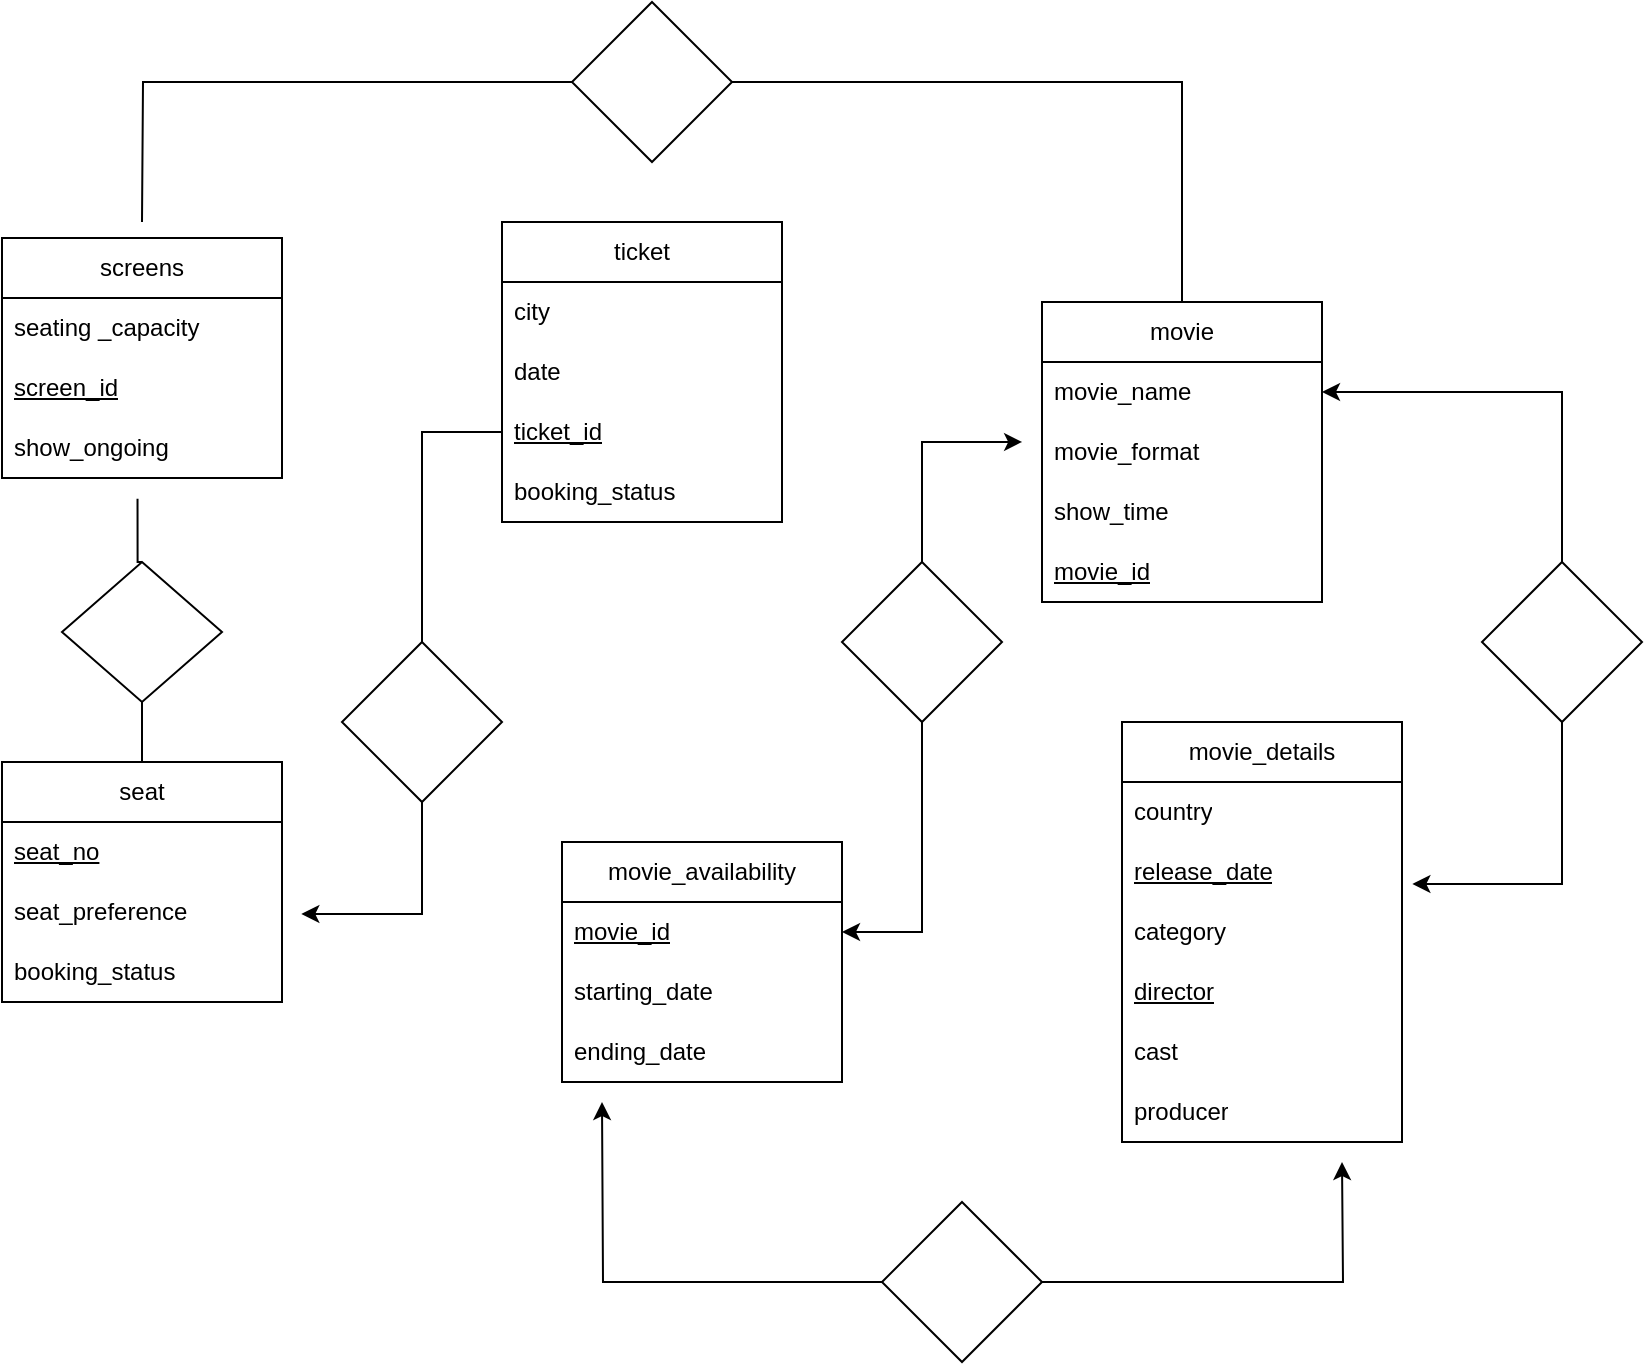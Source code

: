 <mxfile version="24.7.16">
  <diagram name="Page-1" id="lz-Kj3X48WWYEqWEGXPT">
    <mxGraphModel dx="1341" dy="1829" grid="1" gridSize="10" guides="1" tooltips="1" connect="1" arrows="1" fold="1" page="1" pageScale="1" pageWidth="850" pageHeight="1100" math="0" shadow="0">
      <root>
        <mxCell id="0" />
        <mxCell id="1" parent="0" />
        <mxCell id="VKfUIFHKv8ZAx239k128-1" value="screens" style="swimlane;fontStyle=0;childLayout=stackLayout;horizontal=1;startSize=30;horizontalStack=0;resizeParent=1;resizeParentMax=0;resizeLast=0;collapsible=1;marginBottom=0;whiteSpace=wrap;html=1;" vertex="1" parent="1">
          <mxGeometry x="60" y="108" width="140" height="120" as="geometry" />
        </mxCell>
        <mxCell id="VKfUIFHKv8ZAx239k128-3" value="seating _capacity" style="text;strokeColor=none;fillColor=none;align=left;verticalAlign=middle;spacingLeft=4;spacingRight=4;overflow=hidden;points=[[0,0.5],[1,0.5]];portConstraint=eastwest;rotatable=0;whiteSpace=wrap;html=1;" vertex="1" parent="VKfUIFHKv8ZAx239k128-1">
          <mxGeometry y="30" width="140" height="30" as="geometry" />
        </mxCell>
        <mxCell id="VKfUIFHKv8ZAx239k128-26" value="&lt;u&gt;screen_id&lt;/u&gt;" style="text;strokeColor=none;fillColor=none;align=left;verticalAlign=middle;spacingLeft=4;spacingRight=4;overflow=hidden;points=[[0,0.5],[1,0.5]];portConstraint=eastwest;rotatable=0;whiteSpace=wrap;html=1;" vertex="1" parent="VKfUIFHKv8ZAx239k128-1">
          <mxGeometry y="60" width="140" height="30" as="geometry" />
        </mxCell>
        <mxCell id="VKfUIFHKv8ZAx239k128-4" value="show_ongoing" style="text;strokeColor=none;fillColor=none;align=left;verticalAlign=middle;spacingLeft=4;spacingRight=4;overflow=hidden;points=[[0,0.5],[1,0.5]];portConstraint=eastwest;rotatable=0;whiteSpace=wrap;html=1;" vertex="1" parent="VKfUIFHKv8ZAx239k128-1">
          <mxGeometry y="90" width="140" height="30" as="geometry" />
        </mxCell>
        <mxCell id="VKfUIFHKv8ZAx239k128-5" value="movie_details" style="swimlane;fontStyle=0;childLayout=stackLayout;horizontal=1;startSize=30;horizontalStack=0;resizeParent=1;resizeParentMax=0;resizeLast=0;collapsible=1;marginBottom=0;whiteSpace=wrap;html=1;" vertex="1" parent="1">
          <mxGeometry x="620" y="350" width="140" height="210" as="geometry" />
        </mxCell>
        <mxCell id="VKfUIFHKv8ZAx239k128-6" value="country" style="text;strokeColor=none;fillColor=none;align=left;verticalAlign=middle;spacingLeft=4;spacingRight=4;overflow=hidden;points=[[0,0.5],[1,0.5]];portConstraint=eastwest;rotatable=0;whiteSpace=wrap;html=1;" vertex="1" parent="VKfUIFHKv8ZAx239k128-5">
          <mxGeometry y="30" width="140" height="30" as="geometry" />
        </mxCell>
        <mxCell id="VKfUIFHKv8ZAx239k128-7" value="&lt;u&gt;release_date&lt;/u&gt;" style="text;strokeColor=none;fillColor=none;align=left;verticalAlign=middle;spacingLeft=4;spacingRight=4;overflow=hidden;points=[[0,0.5],[1,0.5]];portConstraint=eastwest;rotatable=0;whiteSpace=wrap;html=1;" vertex="1" parent="VKfUIFHKv8ZAx239k128-5">
          <mxGeometry y="60" width="140" height="30" as="geometry" />
        </mxCell>
        <mxCell id="VKfUIFHKv8ZAx239k128-30" value="category" style="text;strokeColor=none;fillColor=none;align=left;verticalAlign=middle;spacingLeft=4;spacingRight=4;overflow=hidden;points=[[0,0.5],[1,0.5]];portConstraint=eastwest;rotatable=0;whiteSpace=wrap;html=1;" vertex="1" parent="VKfUIFHKv8ZAx239k128-5">
          <mxGeometry y="90" width="140" height="30" as="geometry" />
        </mxCell>
        <mxCell id="VKfUIFHKv8ZAx239k128-31" value="&lt;u&gt;director&lt;/u&gt;" style="text;strokeColor=none;fillColor=none;align=left;verticalAlign=middle;spacingLeft=4;spacingRight=4;overflow=hidden;points=[[0,0.5],[1,0.5]];portConstraint=eastwest;rotatable=0;whiteSpace=wrap;html=1;" vertex="1" parent="VKfUIFHKv8ZAx239k128-5">
          <mxGeometry y="120" width="140" height="30" as="geometry" />
        </mxCell>
        <mxCell id="VKfUIFHKv8ZAx239k128-32" value="cast" style="text;strokeColor=none;fillColor=none;align=left;verticalAlign=middle;spacingLeft=4;spacingRight=4;overflow=hidden;points=[[0,0.5],[1,0.5]];portConstraint=eastwest;rotatable=0;whiteSpace=wrap;html=1;" vertex="1" parent="VKfUIFHKv8ZAx239k128-5">
          <mxGeometry y="150" width="140" height="30" as="geometry" />
        </mxCell>
        <mxCell id="VKfUIFHKv8ZAx239k128-8" value="producer" style="text;strokeColor=none;fillColor=none;align=left;verticalAlign=middle;spacingLeft=4;spacingRight=4;overflow=hidden;points=[[0,0.5],[1,0.5]];portConstraint=eastwest;rotatable=0;whiteSpace=wrap;html=1;" vertex="1" parent="VKfUIFHKv8ZAx239k128-5">
          <mxGeometry y="180" width="140" height="30" as="geometry" />
        </mxCell>
        <mxCell id="VKfUIFHKv8ZAx239k128-9" value="seat" style="swimlane;fontStyle=0;childLayout=stackLayout;horizontal=1;startSize=30;horizontalStack=0;resizeParent=1;resizeParentMax=0;resizeLast=0;collapsible=1;marginBottom=0;whiteSpace=wrap;html=1;" vertex="1" parent="1">
          <mxGeometry x="60" y="370" width="140" height="120" as="geometry" />
        </mxCell>
        <mxCell id="VKfUIFHKv8ZAx239k128-10" value="&lt;u&gt;seat_no&lt;/u&gt;" style="text;strokeColor=none;fillColor=none;align=left;verticalAlign=middle;spacingLeft=4;spacingRight=4;overflow=hidden;points=[[0,0.5],[1,0.5]];portConstraint=eastwest;rotatable=0;whiteSpace=wrap;html=1;" vertex="1" parent="VKfUIFHKv8ZAx239k128-9">
          <mxGeometry y="30" width="140" height="30" as="geometry" />
        </mxCell>
        <mxCell id="VKfUIFHKv8ZAx239k128-11" value="seat_preference" style="text;strokeColor=none;fillColor=none;align=left;verticalAlign=middle;spacingLeft=4;spacingRight=4;overflow=hidden;points=[[0,0.5],[1,0.5]];portConstraint=eastwest;rotatable=0;whiteSpace=wrap;html=1;" vertex="1" parent="VKfUIFHKv8ZAx239k128-9">
          <mxGeometry y="60" width="140" height="30" as="geometry" />
        </mxCell>
        <mxCell id="VKfUIFHKv8ZAx239k128-12" value="booking_status" style="text;strokeColor=none;fillColor=none;align=left;verticalAlign=middle;spacingLeft=4;spacingRight=4;overflow=hidden;points=[[0,0.5],[1,0.5]];portConstraint=eastwest;rotatable=0;whiteSpace=wrap;html=1;" vertex="1" parent="VKfUIFHKv8ZAx239k128-9">
          <mxGeometry y="90" width="140" height="30" as="geometry" />
        </mxCell>
        <mxCell id="VKfUIFHKv8ZAx239k128-13" value="movie" style="swimlane;fontStyle=0;childLayout=stackLayout;horizontal=1;startSize=30;horizontalStack=0;resizeParent=1;resizeParentMax=0;resizeLast=0;collapsible=1;marginBottom=0;whiteSpace=wrap;html=1;" vertex="1" parent="1">
          <mxGeometry x="580" y="140" width="140" height="150" as="geometry" />
        </mxCell>
        <mxCell id="VKfUIFHKv8ZAx239k128-14" value="movie_name" style="text;strokeColor=none;fillColor=none;align=left;verticalAlign=middle;spacingLeft=4;spacingRight=4;overflow=hidden;points=[[0,0.5],[1,0.5]];portConstraint=eastwest;rotatable=0;whiteSpace=wrap;html=1;" vertex="1" parent="VKfUIFHKv8ZAx239k128-13">
          <mxGeometry y="30" width="140" height="30" as="geometry" />
        </mxCell>
        <mxCell id="VKfUIFHKv8ZAx239k128-15" value="movie_format" style="text;strokeColor=none;fillColor=none;align=left;verticalAlign=middle;spacingLeft=4;spacingRight=4;overflow=hidden;points=[[0,0.5],[1,0.5]];portConstraint=eastwest;rotatable=0;whiteSpace=wrap;html=1;" vertex="1" parent="VKfUIFHKv8ZAx239k128-13">
          <mxGeometry y="60" width="140" height="30" as="geometry" />
        </mxCell>
        <mxCell id="VKfUIFHKv8ZAx239k128-16" value="show_time" style="text;strokeColor=none;fillColor=none;align=left;verticalAlign=middle;spacingLeft=4;spacingRight=4;overflow=hidden;points=[[0,0.5],[1,0.5]];portConstraint=eastwest;rotatable=0;whiteSpace=wrap;html=1;" vertex="1" parent="VKfUIFHKv8ZAx239k128-13">
          <mxGeometry y="90" width="140" height="30" as="geometry" />
        </mxCell>
        <mxCell id="VKfUIFHKv8ZAx239k128-29" value="&lt;u&gt;movie_id&lt;/u&gt;" style="text;strokeColor=none;fillColor=none;align=left;verticalAlign=middle;spacingLeft=4;spacingRight=4;overflow=hidden;points=[[0,0.5],[1,0.5]];portConstraint=eastwest;rotatable=0;whiteSpace=wrap;html=1;" vertex="1" parent="VKfUIFHKv8ZAx239k128-13">
          <mxGeometry y="120" width="140" height="30" as="geometry" />
        </mxCell>
        <mxCell id="VKfUIFHKv8ZAx239k128-17" value="ticket" style="swimlane;fontStyle=0;childLayout=stackLayout;horizontal=1;startSize=30;horizontalStack=0;resizeParent=1;resizeParentMax=0;resizeLast=0;collapsible=1;marginBottom=0;whiteSpace=wrap;html=1;" vertex="1" parent="1">
          <mxGeometry x="310" y="100" width="140" height="150" as="geometry" />
        </mxCell>
        <mxCell id="VKfUIFHKv8ZAx239k128-18" value="city" style="text;strokeColor=none;fillColor=none;align=left;verticalAlign=middle;spacingLeft=4;spacingRight=4;overflow=hidden;points=[[0,0.5],[1,0.5]];portConstraint=eastwest;rotatable=0;whiteSpace=wrap;html=1;" vertex="1" parent="VKfUIFHKv8ZAx239k128-17">
          <mxGeometry y="30" width="140" height="30" as="geometry" />
        </mxCell>
        <mxCell id="VKfUIFHKv8ZAx239k128-19" value="date" style="text;strokeColor=none;fillColor=none;align=left;verticalAlign=middle;spacingLeft=4;spacingRight=4;overflow=hidden;points=[[0,0.5],[1,0.5]];portConstraint=eastwest;rotatable=0;whiteSpace=wrap;html=1;" vertex="1" parent="VKfUIFHKv8ZAx239k128-17">
          <mxGeometry y="60" width="140" height="30" as="geometry" />
        </mxCell>
        <mxCell id="VKfUIFHKv8ZAx239k128-20" value="&lt;u&gt;ticket_id&lt;/u&gt;" style="text;strokeColor=none;fillColor=none;align=left;verticalAlign=middle;spacingLeft=4;spacingRight=4;overflow=hidden;points=[[0,0.5],[1,0.5]];portConstraint=eastwest;rotatable=0;whiteSpace=wrap;html=1;" vertex="1" parent="VKfUIFHKv8ZAx239k128-17">
          <mxGeometry y="90" width="140" height="30" as="geometry" />
        </mxCell>
        <mxCell id="VKfUIFHKv8ZAx239k128-28" value="booking_status" style="text;strokeColor=none;fillColor=none;align=left;verticalAlign=middle;spacingLeft=4;spacingRight=4;overflow=hidden;points=[[0,0.5],[1,0.5]];portConstraint=eastwest;rotatable=0;whiteSpace=wrap;html=1;" vertex="1" parent="VKfUIFHKv8ZAx239k128-17">
          <mxGeometry y="120" width="140" height="30" as="geometry" />
        </mxCell>
        <mxCell id="VKfUIFHKv8ZAx239k128-21" value="movie_availability" style="swimlane;fontStyle=0;childLayout=stackLayout;horizontal=1;startSize=30;horizontalStack=0;resizeParent=1;resizeParentMax=0;resizeLast=0;collapsible=1;marginBottom=0;whiteSpace=wrap;html=1;" vertex="1" parent="1">
          <mxGeometry x="340" y="410" width="140" height="120" as="geometry" />
        </mxCell>
        <mxCell id="VKfUIFHKv8ZAx239k128-22" value="&lt;u&gt;movie_id&lt;/u&gt;" style="text;strokeColor=none;fillColor=none;align=left;verticalAlign=middle;spacingLeft=4;spacingRight=4;overflow=hidden;points=[[0,0.5],[1,0.5]];portConstraint=eastwest;rotatable=0;whiteSpace=wrap;html=1;" vertex="1" parent="VKfUIFHKv8ZAx239k128-21">
          <mxGeometry y="30" width="140" height="30" as="geometry" />
        </mxCell>
        <mxCell id="VKfUIFHKv8ZAx239k128-23" value="starting_date" style="text;strokeColor=none;fillColor=none;align=left;verticalAlign=middle;spacingLeft=4;spacingRight=4;overflow=hidden;points=[[0,0.5],[1,0.5]];portConstraint=eastwest;rotatable=0;whiteSpace=wrap;html=1;" vertex="1" parent="VKfUIFHKv8ZAx239k128-21">
          <mxGeometry y="60" width="140" height="30" as="geometry" />
        </mxCell>
        <mxCell id="VKfUIFHKv8ZAx239k128-24" value="ending_date" style="text;strokeColor=none;fillColor=none;align=left;verticalAlign=middle;spacingLeft=4;spacingRight=4;overflow=hidden;points=[[0,0.5],[1,0.5]];portConstraint=eastwest;rotatable=0;whiteSpace=wrap;html=1;" vertex="1" parent="VKfUIFHKv8ZAx239k128-21">
          <mxGeometry y="90" width="140" height="30" as="geometry" />
        </mxCell>
        <mxCell id="VKfUIFHKv8ZAx239k128-35" style="edgeStyle=orthogonalEdgeStyle;rounded=0;orthogonalLoop=1;jettySize=auto;html=1;exitX=0.5;exitY=1;exitDx=0;exitDy=0;entryX=0.5;entryY=0;entryDx=0;entryDy=0;endArrow=none;endFill=0;" edge="1" parent="1" source="VKfUIFHKv8ZAx239k128-34" target="VKfUIFHKv8ZAx239k128-9">
          <mxGeometry relative="1" as="geometry" />
        </mxCell>
        <mxCell id="VKfUIFHKv8ZAx239k128-34" value="" style="rhombus;whiteSpace=wrap;html=1;" vertex="1" parent="1">
          <mxGeometry x="90" y="270" width="80" height="70" as="geometry" />
        </mxCell>
        <mxCell id="VKfUIFHKv8ZAx239k128-36" style="edgeStyle=orthogonalEdgeStyle;rounded=0;orthogonalLoop=1;jettySize=auto;html=1;exitX=0.5;exitY=0;exitDx=0;exitDy=0;entryX=0.484;entryY=1.346;entryDx=0;entryDy=0;entryPerimeter=0;endArrow=none;endFill=0;" edge="1" parent="1" source="VKfUIFHKv8ZAx239k128-34" target="VKfUIFHKv8ZAx239k128-4">
          <mxGeometry relative="1" as="geometry" />
        </mxCell>
        <mxCell id="VKfUIFHKv8ZAx239k128-38" style="edgeStyle=orthogonalEdgeStyle;rounded=0;orthogonalLoop=1;jettySize=auto;html=1;exitX=0;exitY=0.5;exitDx=0;exitDy=0;endArrow=none;endFill=0;" edge="1" parent="1" source="VKfUIFHKv8ZAx239k128-37">
          <mxGeometry relative="1" as="geometry">
            <mxPoint x="130.0" y="100" as="targetPoint" />
          </mxGeometry>
        </mxCell>
        <mxCell id="VKfUIFHKv8ZAx239k128-40" style="edgeStyle=orthogonalEdgeStyle;rounded=0;orthogonalLoop=1;jettySize=auto;html=1;exitX=1;exitY=0.5;exitDx=0;exitDy=0;entryX=0.5;entryY=0;entryDx=0;entryDy=0;endArrow=none;endFill=0;" edge="1" parent="1" source="VKfUIFHKv8ZAx239k128-37" target="VKfUIFHKv8ZAx239k128-13">
          <mxGeometry relative="1" as="geometry" />
        </mxCell>
        <mxCell id="VKfUIFHKv8ZAx239k128-37" value="" style="rhombus;whiteSpace=wrap;html=1;" vertex="1" parent="1">
          <mxGeometry x="345" y="-10" width="80" height="80" as="geometry" />
        </mxCell>
        <mxCell id="VKfUIFHKv8ZAx239k128-43" style="edgeStyle=orthogonalEdgeStyle;rounded=0;orthogonalLoop=1;jettySize=auto;html=1;exitX=0.5;exitY=0;exitDx=0;exitDy=0;entryX=1;entryY=0.5;entryDx=0;entryDy=0;" edge="1" parent="1" source="VKfUIFHKv8ZAx239k128-41" target="VKfUIFHKv8ZAx239k128-14">
          <mxGeometry relative="1" as="geometry" />
        </mxCell>
        <mxCell id="VKfUIFHKv8ZAx239k128-41" value="" style="rhombus;whiteSpace=wrap;html=1;" vertex="1" parent="1">
          <mxGeometry x="800" y="270" width="80" height="80" as="geometry" />
        </mxCell>
        <mxCell id="VKfUIFHKv8ZAx239k128-42" style="edgeStyle=orthogonalEdgeStyle;rounded=0;orthogonalLoop=1;jettySize=auto;html=1;exitX=0.5;exitY=1;exitDx=0;exitDy=0;entryX=1.037;entryY=-0.3;entryDx=0;entryDy=0;entryPerimeter=0;" edge="1" parent="1" source="VKfUIFHKv8ZAx239k128-41" target="VKfUIFHKv8ZAx239k128-30">
          <mxGeometry relative="1" as="geometry" />
        </mxCell>
        <mxCell id="VKfUIFHKv8ZAx239k128-45" style="edgeStyle=orthogonalEdgeStyle;rounded=0;orthogonalLoop=1;jettySize=auto;html=1;exitX=0;exitY=0.5;exitDx=0;exitDy=0;" edge="1" parent="1" source="VKfUIFHKv8ZAx239k128-44">
          <mxGeometry relative="1" as="geometry">
            <mxPoint x="360.0" y="540" as="targetPoint" />
          </mxGeometry>
        </mxCell>
        <mxCell id="VKfUIFHKv8ZAx239k128-46" style="edgeStyle=orthogonalEdgeStyle;rounded=0;orthogonalLoop=1;jettySize=auto;html=1;exitX=1;exitY=0.5;exitDx=0;exitDy=0;" edge="1" parent="1" source="VKfUIFHKv8ZAx239k128-44">
          <mxGeometry relative="1" as="geometry">
            <mxPoint x="730" y="570" as="targetPoint" />
          </mxGeometry>
        </mxCell>
        <mxCell id="VKfUIFHKv8ZAx239k128-44" value="" style="rhombus;whiteSpace=wrap;html=1;" vertex="1" parent="1">
          <mxGeometry x="500" y="590" width="80" height="80" as="geometry" />
        </mxCell>
        <mxCell id="VKfUIFHKv8ZAx239k128-49" style="edgeStyle=orthogonalEdgeStyle;rounded=0;orthogonalLoop=1;jettySize=auto;html=1;exitX=0.5;exitY=0;exitDx=0;exitDy=0;entryX=0;entryY=0.5;entryDx=0;entryDy=0;endArrow=none;endFill=0;" edge="1" parent="1" source="VKfUIFHKv8ZAx239k128-47" target="VKfUIFHKv8ZAx239k128-20">
          <mxGeometry relative="1" as="geometry" />
        </mxCell>
        <mxCell id="VKfUIFHKv8ZAx239k128-47" value="" style="rhombus;whiteSpace=wrap;html=1;" vertex="1" parent="1">
          <mxGeometry x="230" y="310" width="80" height="80" as="geometry" />
        </mxCell>
        <mxCell id="VKfUIFHKv8ZAx239k128-48" style="edgeStyle=orthogonalEdgeStyle;rounded=0;orthogonalLoop=1;jettySize=auto;html=1;exitX=0.5;exitY=1;exitDx=0;exitDy=0;entryX=1.069;entryY=0.533;entryDx=0;entryDy=0;entryPerimeter=0;" edge="1" parent="1" source="VKfUIFHKv8ZAx239k128-47" target="VKfUIFHKv8ZAx239k128-11">
          <mxGeometry relative="1" as="geometry" />
        </mxCell>
        <mxCell id="VKfUIFHKv8ZAx239k128-52" style="edgeStyle=orthogonalEdgeStyle;rounded=0;orthogonalLoop=1;jettySize=auto;html=1;exitX=0.5;exitY=1;exitDx=0;exitDy=0;entryX=1;entryY=0.5;entryDx=0;entryDy=0;endArrow=classic;endFill=1;" edge="1" parent="1" source="VKfUIFHKv8ZAx239k128-50" target="VKfUIFHKv8ZAx239k128-22">
          <mxGeometry relative="1" as="geometry" />
        </mxCell>
        <mxCell id="VKfUIFHKv8ZAx239k128-50" value="" style="rhombus;whiteSpace=wrap;html=1;" vertex="1" parent="1">
          <mxGeometry x="480" y="270" width="80" height="80" as="geometry" />
        </mxCell>
        <mxCell id="VKfUIFHKv8ZAx239k128-55" style="edgeStyle=orthogonalEdgeStyle;rounded=0;orthogonalLoop=1;jettySize=auto;html=1;exitX=0.5;exitY=0;exitDx=0;exitDy=0;entryX=-0.071;entryY=0.333;entryDx=0;entryDy=0;entryPerimeter=0;" edge="1" parent="1" source="VKfUIFHKv8ZAx239k128-50" target="VKfUIFHKv8ZAx239k128-15">
          <mxGeometry relative="1" as="geometry" />
        </mxCell>
      </root>
    </mxGraphModel>
  </diagram>
</mxfile>
